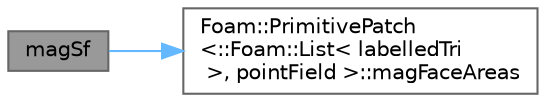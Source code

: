 digraph "magSf"
{
 // LATEX_PDF_SIZE
  bgcolor="transparent";
  edge [fontname=Helvetica,fontsize=10,labelfontname=Helvetica,labelfontsize=10];
  node [fontname=Helvetica,fontsize=10,shape=box,height=0.2,width=0.4];
  rankdir="LR";
  Node1 [id="Node000001",label="magSf",height=0.2,width=0.4,color="gray40", fillcolor="grey60", style="filled", fontcolor="black",tooltip=" "];
  Node1 -> Node2 [id="edge1_Node000001_Node000002",color="steelblue1",style="solid",tooltip=" "];
  Node2 [id="Node000002",label="Foam::PrimitivePatch\l\<::Foam::List\< labelledTri\l \>, pointField \>::magFaceAreas",height=0.2,width=0.4,color="grey40", fillcolor="white", style="filled",URL="$classFoam_1_1PrimitivePatch.html#ae19680931631298634963791228c873c",tooltip=" "];
}
